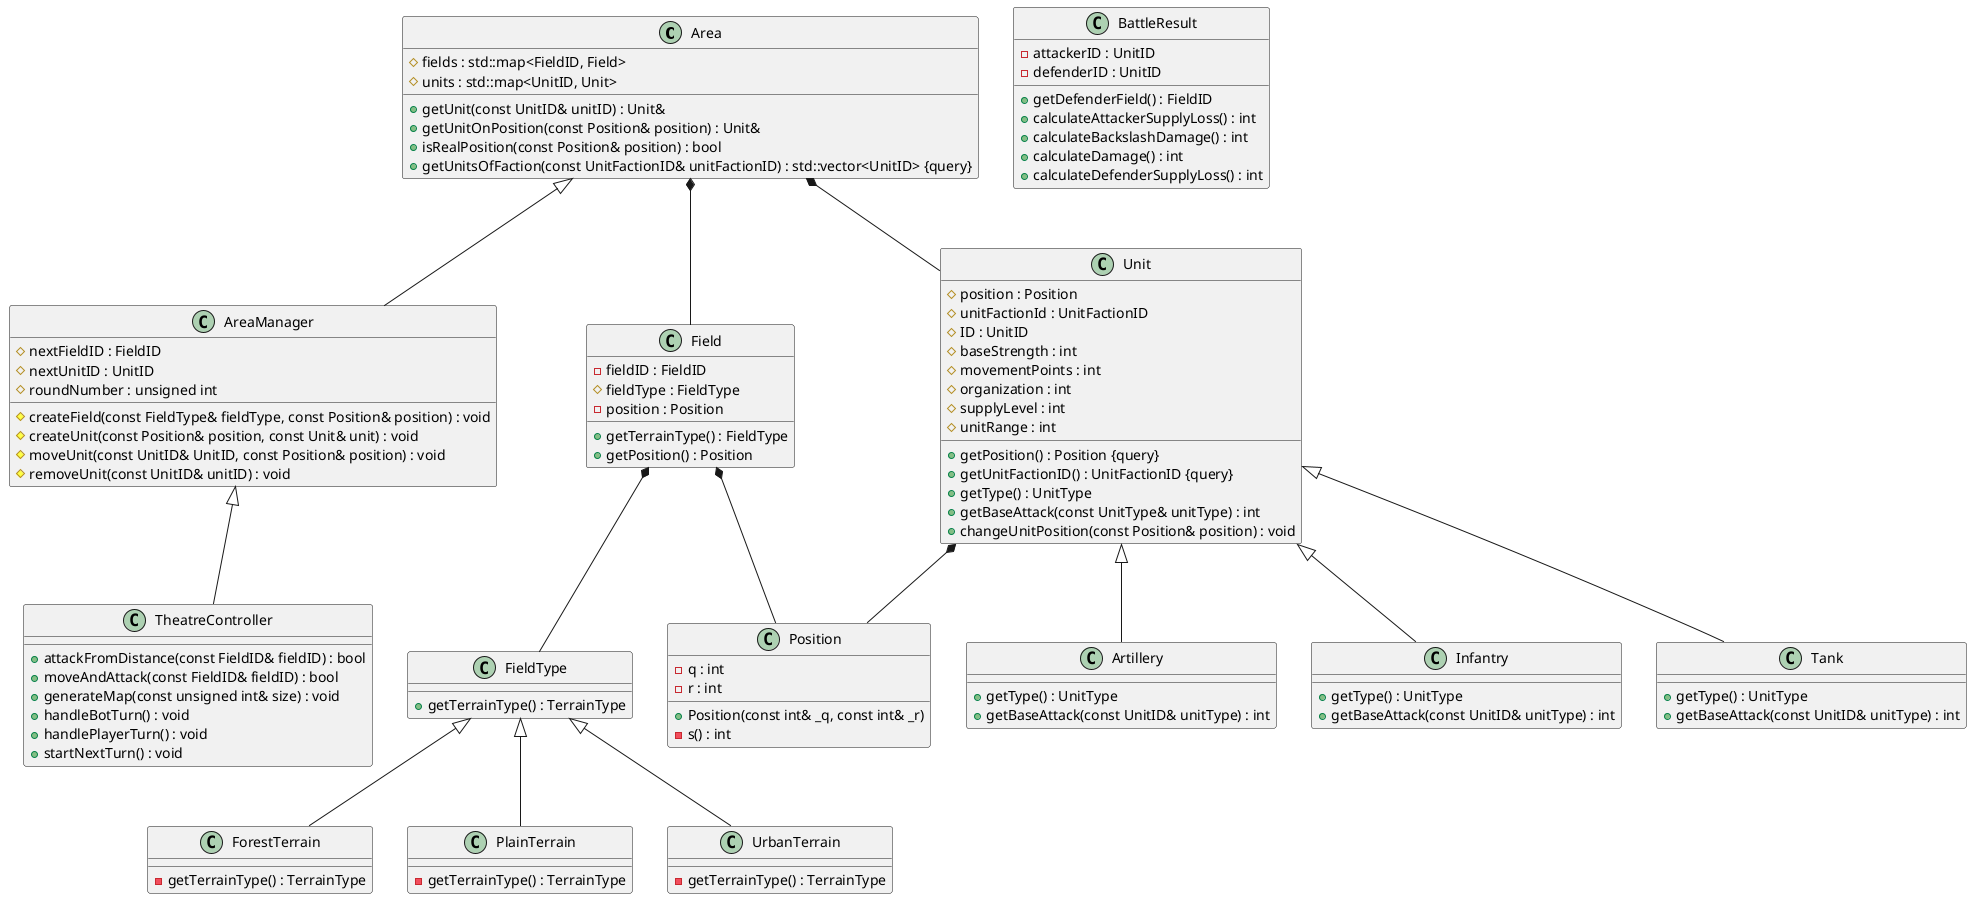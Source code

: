@startuml





/' Objects '/

class Area {
	+getUnit(const UnitID& unitID) : Unit&
	+getUnitOnPosition(const Position& position) : Unit&
	+isRealPosition(const Position& position) : bool
	#fields : std::map<FieldID, Field>
	#units : std::map<UnitID, Unit>
	+getUnitsOfFaction(const UnitFactionID& unitFactionID) : std::vector<UnitID> {query}
}


class AreaManager {
	#nextFieldID : FieldID
	#nextUnitID : UnitID
	#roundNumber : unsigned int
	#createField(const FieldType& fieldType, const Position& position) : void
	#createUnit(const Position& position, const Unit& unit) : void
	#moveUnit(const UnitID& UnitID, const Position& position) : void
	#removeUnit(const UnitID& unitID) : void
}


class Artillery {
	+getType() : UnitType
	+getBaseAttack(const UnitID& unitType) : int
}


class BattleResult {
	+getDefenderField() : FieldID
	-attackerID : UnitID
	-defenderID : UnitID
	+calculateAttackerSupplyLoss() : int
	+calculateBackslashDamage() : int
	+calculateDamage() : int
	+calculateDefenderSupplyLoss() : int
}


class Field {
	-fieldID : FieldID
	#fieldType : FieldType
	+getTerrainType() : FieldType
	+getPosition() : Position
	-position : Position
}


class FieldType {
	+getTerrainType() : TerrainType
}


class ForestTerrain {
	-getTerrainType() : TerrainType
}


class Infantry {
	+getType() : UnitType
	+getBaseAttack(const UnitID& unitType) : int
}


class PlainTerrain {
	-getTerrainType() : TerrainType
}


class Position {
	+Position(const int& _q, const int& _r)
	-q : int
	-r : int
	-s() : int
}


class Tank {
	+getType() : UnitType
	+getBaseAttack(const UnitID& unitType) : int
}


class TheatreController {
	+attackFromDistance(const FieldID& fieldID) : bool
	+moveAndAttack(const FieldID& fieldID) : bool
	+generateMap(const unsigned int& size) : void
	+handleBotTurn() : void
	+handlePlayerTurn() : void
	+startNextTurn() : void
}


class Unit {
	+getPosition() : Position {query}
	#position : Position
	+getUnitFactionID() : UnitFactionID {query}
	#unitFactionId : UnitFactionID
	#ID : UnitID
	+getType() : UnitType
	#baseStrength : int
	+getBaseAttack(const UnitType& unitType) : int
	#movementPoints : int
	#organization : int
	#supplyLevel : int
	#unitRange : int
	+changeUnitPosition(const Position& position) : void
}


class UrbanTerrain {
	-getTerrainType() : TerrainType
}





/' Inheritance relationships '/

Area <|-- AreaManager


AreaManager <|-- TheatreController


FieldType <|-- ForestTerrain


FieldType <|-- PlainTerrain


FieldType <|-- UrbanTerrain


Unit <|-- Artillery


Unit <|-- Infantry


Unit <|-- Tank





/' Aggregation relationships '/

Area *-- Field


Area *-- Unit


Field *-- FieldType


Field *-- Position


Unit *-- Position






/' Nested objects '/



@enduml
